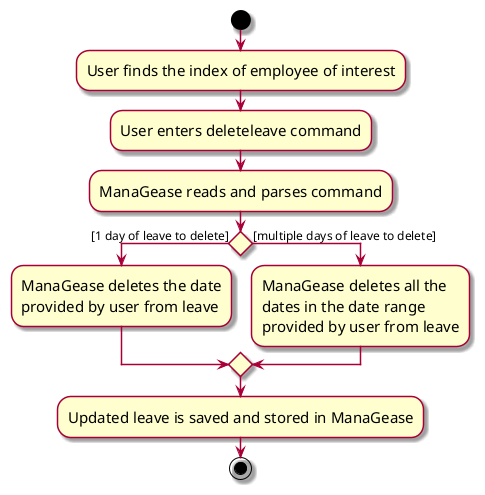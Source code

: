@startuml
skin rose
skinparam ActivityFontSize 15
skinparam ArrowFontSize 12

start
:User finds the index of employee of interest;
:User enters deleteleave command;
:ManaGease reads and parses command;
if () then ([1 day of leave to delete])
    :ManaGease deletes the date
    provided by user from leave;
else ([multiple days of leave to delete])
    :ManaGease deletes all the
    dates in the date range
    provided by user from leave;
endif
:Updated leave is saved and stored in ManaGease;
stop

@enduml

